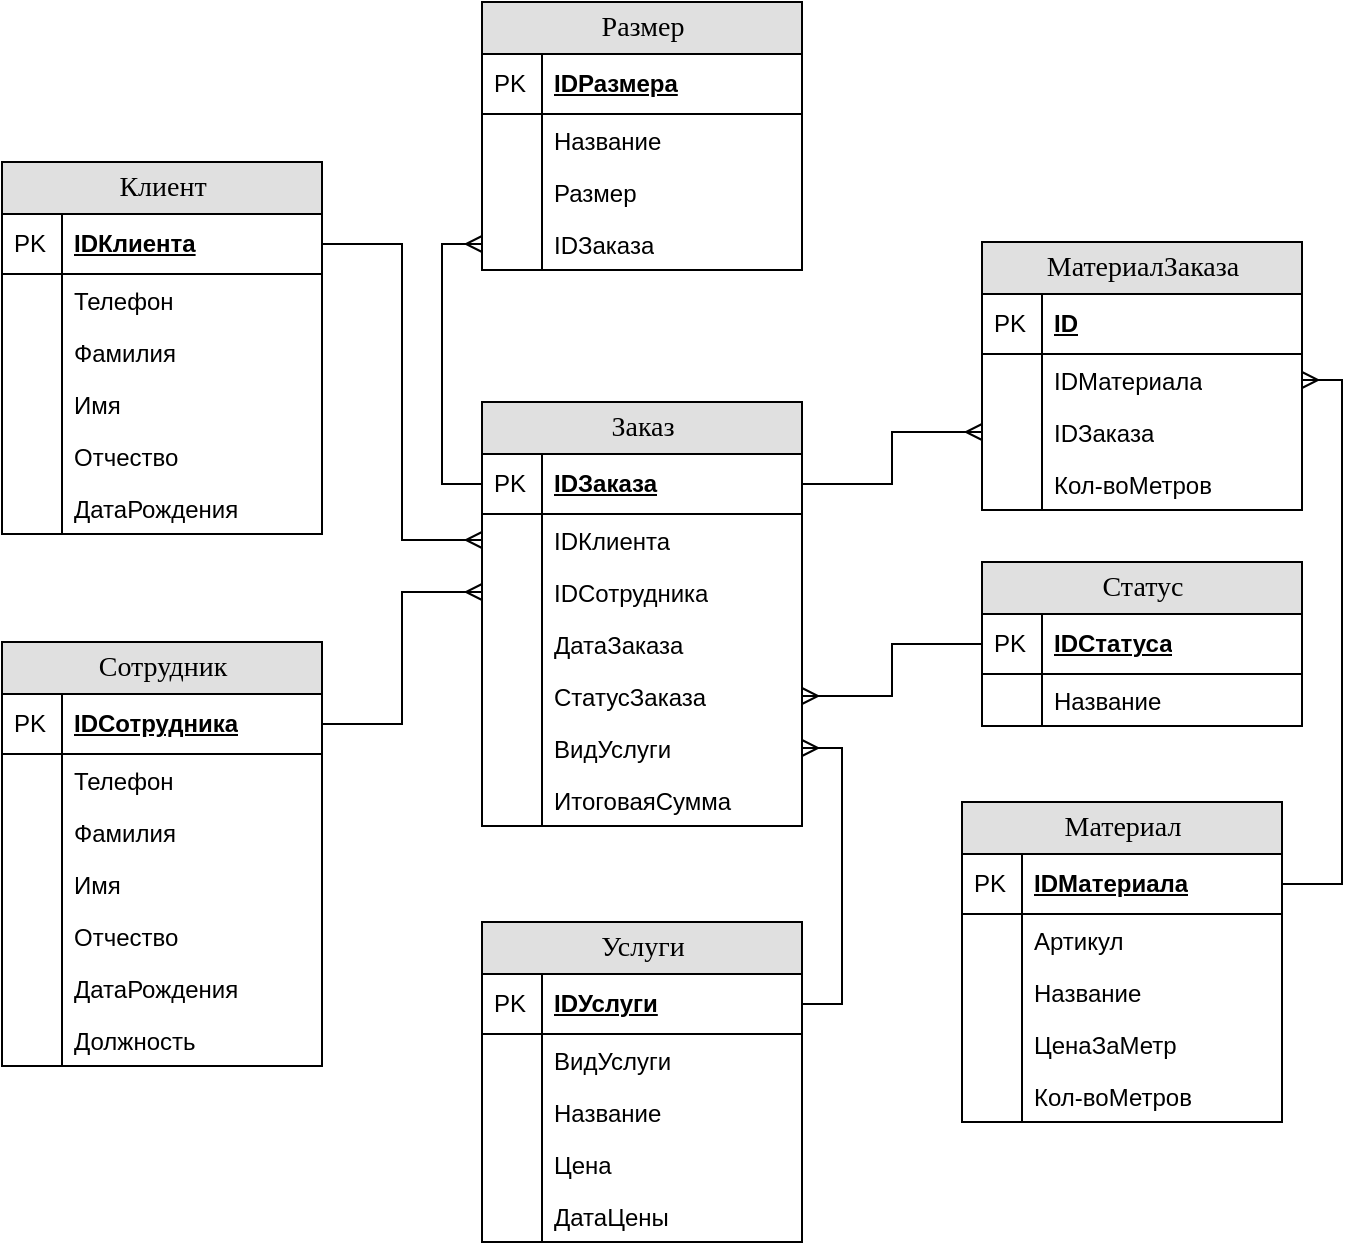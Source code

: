 <mxfile version="21.0.2" type="device"><diagram id="m5zZ38K6MGrYSZX0DE65" name="Страница 1"><mxGraphModel dx="1434" dy="796" grid="1" gridSize="10" guides="1" tooltips="1" connect="1" arrows="1" fold="1" page="1" pageScale="1" pageWidth="827" pageHeight="1169" math="0" shadow="0"><root><mxCell id="0"/><mxCell id="1" parent="0"/><mxCell id="7CFp2OdTpkbT14MJSVc9-14" value="Клиент" style="swimlane;html=1;fontStyle=0;childLayout=stackLayout;horizontal=1;startSize=26;fillColor=#e0e0e0;horizontalStack=0;resizeParent=1;resizeLast=0;collapsible=1;marginBottom=0;swimlaneFillColor=#ffffff;align=center;rounded=0;shadow=0;comic=0;labelBackgroundColor=none;strokeWidth=1;fontFamily=Verdana;fontSize=14;swimlaneLine=1;" parent="1" vertex="1"><mxGeometry x="40" y="120" width="160" height="186" as="geometry"><mxRectangle x="500" y="140" width="90" height="30" as="alternateBounds"/></mxGeometry></mxCell><mxCell id="7CFp2OdTpkbT14MJSVc9-15" value="IDКлиента" style="shape=partialRectangle;top=0;left=0;right=0;bottom=1;html=1;align=left;verticalAlign=middle;fillColor=none;spacingLeft=34;spacingRight=4;whiteSpace=wrap;overflow=hidden;rotatable=0;points=[[0,0.5],[1,0.5]];portConstraint=eastwest;dropTarget=0;fontStyle=5;" parent="7CFp2OdTpkbT14MJSVc9-14" vertex="1"><mxGeometry y="26" width="160" height="30" as="geometry"/></mxCell><mxCell id="7CFp2OdTpkbT14MJSVc9-16" value="PK" style="shape=partialRectangle;top=0;left=0;bottom=0;html=1;fillColor=none;align=left;verticalAlign=middle;spacingLeft=4;spacingRight=4;whiteSpace=wrap;overflow=hidden;rotatable=0;points=[];portConstraint=eastwest;part=1;" parent="7CFp2OdTpkbT14MJSVc9-15" vertex="1" connectable="0"><mxGeometry width="30" height="30" as="geometry"/></mxCell><mxCell id="7CFp2OdTpkbT14MJSVc9-17" value="Телефон" style="shape=partialRectangle;top=0;left=0;right=0;bottom=0;html=1;align=left;verticalAlign=top;fillColor=none;spacingLeft=34;spacingRight=4;whiteSpace=wrap;overflow=hidden;rotatable=0;points=[[0,0.5],[1,0.5]];portConstraint=eastwest;dropTarget=0;" parent="7CFp2OdTpkbT14MJSVc9-14" vertex="1"><mxGeometry y="56" width="160" height="26" as="geometry"/></mxCell><mxCell id="7CFp2OdTpkbT14MJSVc9-18" value="" style="shape=partialRectangle;top=0;left=0;bottom=0;html=1;fillColor=none;align=left;verticalAlign=top;spacingLeft=4;spacingRight=4;whiteSpace=wrap;overflow=hidden;rotatable=0;points=[];portConstraint=eastwest;part=1;" parent="7CFp2OdTpkbT14MJSVc9-17" vertex="1" connectable="0"><mxGeometry width="30" height="26" as="geometry"/></mxCell><mxCell id="7CFp2OdTpkbT14MJSVc9-19" value="Фамилия" style="shape=partialRectangle;top=0;left=0;right=0;bottom=0;html=1;align=left;verticalAlign=top;fillColor=none;spacingLeft=34;spacingRight=4;whiteSpace=wrap;overflow=hidden;rotatable=0;points=[[0,0.5],[1,0.5]];portConstraint=eastwest;dropTarget=0;" parent="7CFp2OdTpkbT14MJSVc9-14" vertex="1"><mxGeometry y="82" width="160" height="26" as="geometry"/></mxCell><mxCell id="7CFp2OdTpkbT14MJSVc9-20" value="" style="shape=partialRectangle;top=0;left=0;bottom=0;html=1;fillColor=none;align=left;verticalAlign=top;spacingLeft=4;spacingRight=4;whiteSpace=wrap;overflow=hidden;rotatable=0;points=[];portConstraint=eastwest;part=1;" parent="7CFp2OdTpkbT14MJSVc9-19" vertex="1" connectable="0"><mxGeometry width="30" height="26" as="geometry"/></mxCell><mxCell id="7CFp2OdTpkbT14MJSVc9-21" value="Имя" style="shape=partialRectangle;top=0;left=0;right=0;bottom=0;html=1;align=left;verticalAlign=top;fillColor=none;spacingLeft=34;spacingRight=4;whiteSpace=wrap;overflow=hidden;rotatable=0;points=[[0,0.5],[1,0.5]];portConstraint=eastwest;dropTarget=0;" parent="7CFp2OdTpkbT14MJSVc9-14" vertex="1"><mxGeometry y="108" width="160" height="26" as="geometry"/></mxCell><mxCell id="7CFp2OdTpkbT14MJSVc9-22" value="" style="shape=partialRectangle;top=0;left=0;bottom=0;html=1;fillColor=none;align=left;verticalAlign=top;spacingLeft=4;spacingRight=4;whiteSpace=wrap;overflow=hidden;rotatable=0;points=[];portConstraint=eastwest;part=1;" parent="7CFp2OdTpkbT14MJSVc9-21" vertex="1" connectable="0"><mxGeometry width="30" height="26" as="geometry"/></mxCell><mxCell id="7CFp2OdTpkbT14MJSVc9-23" value="Отчество" style="shape=partialRectangle;top=0;left=0;right=0;bottom=0;html=1;align=left;verticalAlign=top;fillColor=none;spacingLeft=34;spacingRight=4;whiteSpace=wrap;overflow=hidden;rotatable=0;points=[[0,0.5],[1,0.5]];portConstraint=eastwest;dropTarget=0;" parent="7CFp2OdTpkbT14MJSVc9-14" vertex="1"><mxGeometry y="134" width="160" height="26" as="geometry"/></mxCell><mxCell id="7CFp2OdTpkbT14MJSVc9-24" value="" style="shape=partialRectangle;top=0;left=0;bottom=0;html=1;fillColor=none;align=left;verticalAlign=top;spacingLeft=4;spacingRight=4;whiteSpace=wrap;overflow=hidden;rotatable=0;points=[];portConstraint=eastwest;part=1;" parent="7CFp2OdTpkbT14MJSVc9-23" vertex="1" connectable="0"><mxGeometry width="30" height="26" as="geometry"/></mxCell><mxCell id="7CFp2OdTpkbT14MJSVc9-25" value="ДатаРождения" style="shape=partialRectangle;top=0;left=0;right=0;bottom=0;html=1;align=left;verticalAlign=top;fillColor=none;spacingLeft=34;spacingRight=4;whiteSpace=wrap;overflow=hidden;rotatable=0;points=[[0,0.5],[1,0.5]];portConstraint=eastwest;dropTarget=0;" parent="7CFp2OdTpkbT14MJSVc9-14" vertex="1"><mxGeometry y="160" width="160" height="26" as="geometry"/></mxCell><mxCell id="7CFp2OdTpkbT14MJSVc9-26" value="" style="shape=partialRectangle;top=0;left=0;bottom=0;html=1;fillColor=none;align=left;verticalAlign=top;spacingLeft=4;spacingRight=4;whiteSpace=wrap;overflow=hidden;rotatable=0;points=[];portConstraint=eastwest;part=1;" parent="7CFp2OdTpkbT14MJSVc9-25" vertex="1" connectable="0"><mxGeometry width="30" height="26" as="geometry"/></mxCell><mxCell id="7CFp2OdTpkbT14MJSVc9-33" value="Сотрудник" style="swimlane;html=1;fontStyle=0;childLayout=stackLayout;horizontal=1;startSize=26;fillColor=#e0e0e0;horizontalStack=0;resizeParent=1;resizeLast=0;collapsible=1;marginBottom=0;swimlaneFillColor=#ffffff;align=center;rounded=0;shadow=0;comic=0;labelBackgroundColor=none;strokeWidth=1;fontFamily=Verdana;fontSize=14;swimlaneLine=1;" parent="1" vertex="1"><mxGeometry x="40" y="360" width="160" height="212" as="geometry"><mxRectangle x="500" y="140" width="90" height="30" as="alternateBounds"/></mxGeometry></mxCell><mxCell id="7CFp2OdTpkbT14MJSVc9-34" value="IDСотрудника" style="shape=partialRectangle;top=0;left=0;right=0;bottom=1;html=1;align=left;verticalAlign=middle;fillColor=none;spacingLeft=34;spacingRight=4;whiteSpace=wrap;overflow=hidden;rotatable=0;points=[[0,0.5],[1,0.5]];portConstraint=eastwest;dropTarget=0;fontStyle=5;" parent="7CFp2OdTpkbT14MJSVc9-33" vertex="1"><mxGeometry y="26" width="160" height="30" as="geometry"/></mxCell><mxCell id="7CFp2OdTpkbT14MJSVc9-35" value="PK" style="shape=partialRectangle;top=0;left=0;bottom=0;html=1;fillColor=none;align=left;verticalAlign=middle;spacingLeft=4;spacingRight=4;whiteSpace=wrap;overflow=hidden;rotatable=0;points=[];portConstraint=eastwest;part=1;" parent="7CFp2OdTpkbT14MJSVc9-34" vertex="1" connectable="0"><mxGeometry width="30" height="30" as="geometry"/></mxCell><mxCell id="7CFp2OdTpkbT14MJSVc9-36" value="Телефон" style="shape=partialRectangle;top=0;left=0;right=0;bottom=0;html=1;align=left;verticalAlign=top;fillColor=none;spacingLeft=34;spacingRight=4;whiteSpace=wrap;overflow=hidden;rotatable=0;points=[[0,0.5],[1,0.5]];portConstraint=eastwest;dropTarget=0;" parent="7CFp2OdTpkbT14MJSVc9-33" vertex="1"><mxGeometry y="56" width="160" height="26" as="geometry"/></mxCell><mxCell id="7CFp2OdTpkbT14MJSVc9-37" value="" style="shape=partialRectangle;top=0;left=0;bottom=0;html=1;fillColor=none;align=left;verticalAlign=top;spacingLeft=4;spacingRight=4;whiteSpace=wrap;overflow=hidden;rotatable=0;points=[];portConstraint=eastwest;part=1;" parent="7CFp2OdTpkbT14MJSVc9-36" vertex="1" connectable="0"><mxGeometry width="30" height="26" as="geometry"/></mxCell><mxCell id="7CFp2OdTpkbT14MJSVc9-38" value="Фамилия" style="shape=partialRectangle;top=0;left=0;right=0;bottom=0;html=1;align=left;verticalAlign=top;fillColor=none;spacingLeft=34;spacingRight=4;whiteSpace=wrap;overflow=hidden;rotatable=0;points=[[0,0.5],[1,0.5]];portConstraint=eastwest;dropTarget=0;" parent="7CFp2OdTpkbT14MJSVc9-33" vertex="1"><mxGeometry y="82" width="160" height="26" as="geometry"/></mxCell><mxCell id="7CFp2OdTpkbT14MJSVc9-39" value="" style="shape=partialRectangle;top=0;left=0;bottom=0;html=1;fillColor=none;align=left;verticalAlign=top;spacingLeft=4;spacingRight=4;whiteSpace=wrap;overflow=hidden;rotatable=0;points=[];portConstraint=eastwest;part=1;" parent="7CFp2OdTpkbT14MJSVc9-38" vertex="1" connectable="0"><mxGeometry width="30" height="26" as="geometry"/></mxCell><mxCell id="7CFp2OdTpkbT14MJSVc9-40" value="Имя" style="shape=partialRectangle;top=0;left=0;right=0;bottom=0;html=1;align=left;verticalAlign=top;fillColor=none;spacingLeft=34;spacingRight=4;whiteSpace=wrap;overflow=hidden;rotatable=0;points=[[0,0.5],[1,0.5]];portConstraint=eastwest;dropTarget=0;" parent="7CFp2OdTpkbT14MJSVc9-33" vertex="1"><mxGeometry y="108" width="160" height="26" as="geometry"/></mxCell><mxCell id="7CFp2OdTpkbT14MJSVc9-41" value="" style="shape=partialRectangle;top=0;left=0;bottom=0;html=1;fillColor=none;align=left;verticalAlign=top;spacingLeft=4;spacingRight=4;whiteSpace=wrap;overflow=hidden;rotatable=0;points=[];portConstraint=eastwest;part=1;" parent="7CFp2OdTpkbT14MJSVc9-40" vertex="1" connectable="0"><mxGeometry width="30" height="26" as="geometry"/></mxCell><mxCell id="7CFp2OdTpkbT14MJSVc9-42" value="Отчество" style="shape=partialRectangle;top=0;left=0;right=0;bottom=0;html=1;align=left;verticalAlign=top;fillColor=none;spacingLeft=34;spacingRight=4;whiteSpace=wrap;overflow=hidden;rotatable=0;points=[[0,0.5],[1,0.5]];portConstraint=eastwest;dropTarget=0;" parent="7CFp2OdTpkbT14MJSVc9-33" vertex="1"><mxGeometry y="134" width="160" height="26" as="geometry"/></mxCell><mxCell id="7CFp2OdTpkbT14MJSVc9-43" value="" style="shape=partialRectangle;top=0;left=0;bottom=0;html=1;fillColor=none;align=left;verticalAlign=top;spacingLeft=4;spacingRight=4;whiteSpace=wrap;overflow=hidden;rotatable=0;points=[];portConstraint=eastwest;part=1;" parent="7CFp2OdTpkbT14MJSVc9-42" vertex="1" connectable="0"><mxGeometry width="30" height="26" as="geometry"/></mxCell><mxCell id="7CFp2OdTpkbT14MJSVc9-44" value="ДатаРождения" style="shape=partialRectangle;top=0;left=0;right=0;bottom=0;html=1;align=left;verticalAlign=top;fillColor=none;spacingLeft=34;spacingRight=4;whiteSpace=wrap;overflow=hidden;rotatable=0;points=[[0,0.5],[1,0.5]];portConstraint=eastwest;dropTarget=0;" parent="7CFp2OdTpkbT14MJSVc9-33" vertex="1"><mxGeometry y="160" width="160" height="26" as="geometry"/></mxCell><mxCell id="7CFp2OdTpkbT14MJSVc9-45" value="" style="shape=partialRectangle;top=0;left=0;bottom=0;html=1;fillColor=none;align=left;verticalAlign=top;spacingLeft=4;spacingRight=4;whiteSpace=wrap;overflow=hidden;rotatable=0;points=[];portConstraint=eastwest;part=1;" parent="7CFp2OdTpkbT14MJSVc9-44" vertex="1" connectable="0"><mxGeometry width="30" height="26" as="geometry"/></mxCell><mxCell id="7CFp2OdTpkbT14MJSVc9-46" value="Должность" style="shape=partialRectangle;top=0;left=0;right=0;bottom=0;html=1;align=left;verticalAlign=top;fillColor=none;spacingLeft=34;spacingRight=4;whiteSpace=wrap;overflow=hidden;rotatable=0;points=[[0,0.5],[1,0.5]];portConstraint=eastwest;dropTarget=0;" parent="7CFp2OdTpkbT14MJSVc9-33" vertex="1"><mxGeometry y="186" width="160" height="26" as="geometry"/></mxCell><mxCell id="7CFp2OdTpkbT14MJSVc9-47" value="" style="shape=partialRectangle;top=0;left=0;bottom=0;html=1;fillColor=none;align=left;verticalAlign=top;spacingLeft=4;spacingRight=4;whiteSpace=wrap;overflow=hidden;rotatable=0;points=[];portConstraint=eastwest;part=1;" parent="7CFp2OdTpkbT14MJSVc9-46" vertex="1" connectable="0"><mxGeometry width="30" height="26" as="geometry"/></mxCell><mxCell id="7CFp2OdTpkbT14MJSVc9-48" value="Заказ" style="swimlane;html=1;fontStyle=0;childLayout=stackLayout;horizontal=1;startSize=26;fillColor=#e0e0e0;horizontalStack=0;resizeParent=1;resizeLast=0;collapsible=1;marginBottom=0;swimlaneFillColor=#ffffff;align=center;rounded=0;shadow=0;comic=0;labelBackgroundColor=none;strokeWidth=1;fontFamily=Verdana;fontSize=14;swimlaneLine=1;" parent="1" vertex="1"><mxGeometry x="280" y="240" width="160" height="212" as="geometry"><mxRectangle x="500" y="140" width="90" height="30" as="alternateBounds"/></mxGeometry></mxCell><mxCell id="7CFp2OdTpkbT14MJSVc9-49" value="IDЗаказа" style="shape=partialRectangle;top=0;left=0;right=0;bottom=1;html=1;align=left;verticalAlign=middle;fillColor=none;spacingLeft=34;spacingRight=4;whiteSpace=wrap;overflow=hidden;rotatable=0;points=[[0,0.5],[1,0.5]];portConstraint=eastwest;dropTarget=0;fontStyle=5;" parent="7CFp2OdTpkbT14MJSVc9-48" vertex="1"><mxGeometry y="26" width="160" height="30" as="geometry"/></mxCell><mxCell id="7CFp2OdTpkbT14MJSVc9-50" value="PK" style="shape=partialRectangle;top=0;left=0;bottom=0;html=1;fillColor=none;align=left;verticalAlign=middle;spacingLeft=4;spacingRight=4;whiteSpace=wrap;overflow=hidden;rotatable=0;points=[];portConstraint=eastwest;part=1;" parent="7CFp2OdTpkbT14MJSVc9-49" vertex="1" connectable="0"><mxGeometry width="30" height="30" as="geometry"/></mxCell><mxCell id="7CFp2OdTpkbT14MJSVc9-51" value="IDКлиента" style="shape=partialRectangle;top=0;left=0;right=0;bottom=0;html=1;align=left;verticalAlign=top;fillColor=none;spacingLeft=34;spacingRight=4;whiteSpace=wrap;overflow=hidden;rotatable=0;points=[[0,0.5],[1,0.5]];portConstraint=eastwest;dropTarget=0;" parent="7CFp2OdTpkbT14MJSVc9-48" vertex="1"><mxGeometry y="56" width="160" height="26" as="geometry"/></mxCell><mxCell id="7CFp2OdTpkbT14MJSVc9-52" value="" style="shape=partialRectangle;top=0;left=0;bottom=0;html=1;fillColor=none;align=left;verticalAlign=top;spacingLeft=4;spacingRight=4;whiteSpace=wrap;overflow=hidden;rotatable=0;points=[];portConstraint=eastwest;part=1;" parent="7CFp2OdTpkbT14MJSVc9-51" vertex="1" connectable="0"><mxGeometry width="30" height="26" as="geometry"/></mxCell><mxCell id="7CFp2OdTpkbT14MJSVc9-53" value="IDСотрудника" style="shape=partialRectangle;top=0;left=0;right=0;bottom=0;html=1;align=left;verticalAlign=top;fillColor=none;spacingLeft=34;spacingRight=4;whiteSpace=wrap;overflow=hidden;rotatable=0;points=[[0,0.5],[1,0.5]];portConstraint=eastwest;dropTarget=0;" parent="7CFp2OdTpkbT14MJSVc9-48" vertex="1"><mxGeometry y="82" width="160" height="26" as="geometry"/></mxCell><mxCell id="7CFp2OdTpkbT14MJSVc9-54" value="" style="shape=partialRectangle;top=0;left=0;bottom=0;html=1;fillColor=none;align=left;verticalAlign=top;spacingLeft=4;spacingRight=4;whiteSpace=wrap;overflow=hidden;rotatable=0;points=[];portConstraint=eastwest;part=1;" parent="7CFp2OdTpkbT14MJSVc9-53" vertex="1" connectable="0"><mxGeometry width="30" height="26" as="geometry"/></mxCell><mxCell id="7CFp2OdTpkbT14MJSVc9-55" value="ДатаЗаказа" style="shape=partialRectangle;top=0;left=0;right=0;bottom=0;html=1;align=left;verticalAlign=top;fillColor=none;spacingLeft=34;spacingRight=4;whiteSpace=wrap;overflow=hidden;rotatable=0;points=[[0,0.5],[1,0.5]];portConstraint=eastwest;dropTarget=0;" parent="7CFp2OdTpkbT14MJSVc9-48" vertex="1"><mxGeometry y="108" width="160" height="26" as="geometry"/></mxCell><mxCell id="7CFp2OdTpkbT14MJSVc9-56" value="" style="shape=partialRectangle;top=0;left=0;bottom=0;html=1;fillColor=none;align=left;verticalAlign=top;spacingLeft=4;spacingRight=4;whiteSpace=wrap;overflow=hidden;rotatable=0;points=[];portConstraint=eastwest;part=1;" parent="7CFp2OdTpkbT14MJSVc9-55" vertex="1" connectable="0"><mxGeometry width="30" height="26" as="geometry"/></mxCell><mxCell id="05GhG2GpWTnorj16D2dv-14" value="СтатусЗаказа" style="shape=partialRectangle;top=0;left=0;right=0;bottom=0;html=1;align=left;verticalAlign=top;fillColor=none;spacingLeft=34;spacingRight=4;whiteSpace=wrap;overflow=hidden;rotatable=0;points=[[0,0.5],[1,0.5]];portConstraint=eastwest;dropTarget=0;" vertex="1" parent="7CFp2OdTpkbT14MJSVc9-48"><mxGeometry y="134" width="160" height="26" as="geometry"/></mxCell><mxCell id="05GhG2GpWTnorj16D2dv-15" value="" style="shape=partialRectangle;top=0;left=0;bottom=0;html=1;fillColor=none;align=left;verticalAlign=top;spacingLeft=4;spacingRight=4;whiteSpace=wrap;overflow=hidden;rotatable=0;points=[];portConstraint=eastwest;part=1;" vertex="1" connectable="0" parent="05GhG2GpWTnorj16D2dv-14"><mxGeometry width="30" height="26" as="geometry"/></mxCell><mxCell id="7CFp2OdTpkbT14MJSVc9-57" value="ВидУслуги" style="shape=partialRectangle;top=0;left=0;right=0;bottom=0;html=1;align=left;verticalAlign=top;fillColor=none;spacingLeft=34;spacingRight=4;whiteSpace=wrap;overflow=hidden;rotatable=0;points=[[0,0.5],[1,0.5]];portConstraint=eastwest;dropTarget=0;" parent="7CFp2OdTpkbT14MJSVc9-48" vertex="1"><mxGeometry y="160" width="160" height="26" as="geometry"/></mxCell><mxCell id="7CFp2OdTpkbT14MJSVc9-58" value="" style="shape=partialRectangle;top=0;left=0;bottom=0;html=1;fillColor=none;align=left;verticalAlign=top;spacingLeft=4;spacingRight=4;whiteSpace=wrap;overflow=hidden;rotatable=0;points=[];portConstraint=eastwest;part=1;" parent="7CFp2OdTpkbT14MJSVc9-57" vertex="1" connectable="0"><mxGeometry width="30" height="26" as="geometry"/></mxCell><mxCell id="7CFp2OdTpkbT14MJSVc9-61" value="ИтоговаяСумма" style="shape=partialRectangle;top=0;left=0;right=0;bottom=0;html=1;align=left;verticalAlign=top;fillColor=none;spacingLeft=34;spacingRight=4;whiteSpace=wrap;overflow=hidden;rotatable=0;points=[[0,0.5],[1,0.5]];portConstraint=eastwest;dropTarget=0;" parent="7CFp2OdTpkbT14MJSVc9-48" vertex="1"><mxGeometry y="186" width="160" height="26" as="geometry"/></mxCell><mxCell id="7CFp2OdTpkbT14MJSVc9-62" value="" style="shape=partialRectangle;top=0;left=0;bottom=0;html=1;fillColor=none;align=left;verticalAlign=top;spacingLeft=4;spacingRight=4;whiteSpace=wrap;overflow=hidden;rotatable=0;points=[];portConstraint=eastwest;part=1;" parent="7CFp2OdTpkbT14MJSVc9-61" vertex="1" connectable="0"><mxGeometry width="30" height="26" as="geometry"/></mxCell><mxCell id="7CFp2OdTpkbT14MJSVc9-63" value="Услуги" style="swimlane;html=1;fontStyle=0;childLayout=stackLayout;horizontal=1;startSize=26;fillColor=#e0e0e0;horizontalStack=0;resizeParent=1;resizeLast=0;collapsible=1;marginBottom=0;swimlaneFillColor=#ffffff;align=center;rounded=0;shadow=0;comic=0;labelBackgroundColor=none;strokeWidth=1;fontFamily=Verdana;fontSize=14;swimlaneLine=1;" parent="1" vertex="1"><mxGeometry x="280" y="500" width="160" height="160" as="geometry"><mxRectangle x="500" y="140" width="90" height="30" as="alternateBounds"/></mxGeometry></mxCell><mxCell id="7CFp2OdTpkbT14MJSVc9-64" value="IDУслуги" style="shape=partialRectangle;top=0;left=0;right=0;bottom=1;html=1;align=left;verticalAlign=middle;fillColor=none;spacingLeft=34;spacingRight=4;whiteSpace=wrap;overflow=hidden;rotatable=0;points=[[0,0.5],[1,0.5]];portConstraint=eastwest;dropTarget=0;fontStyle=5;" parent="7CFp2OdTpkbT14MJSVc9-63" vertex="1"><mxGeometry y="26" width="160" height="30" as="geometry"/></mxCell><mxCell id="7CFp2OdTpkbT14MJSVc9-65" value="PK" style="shape=partialRectangle;top=0;left=0;bottom=0;html=1;fillColor=none;align=left;verticalAlign=middle;spacingLeft=4;spacingRight=4;whiteSpace=wrap;overflow=hidden;rotatable=0;points=[];portConstraint=eastwest;part=1;" parent="7CFp2OdTpkbT14MJSVc9-64" vertex="1" connectable="0"><mxGeometry width="30" height="30" as="geometry"/></mxCell><mxCell id="7CFp2OdTpkbT14MJSVc9-66" value="ВидУслуги" style="shape=partialRectangle;top=0;left=0;right=0;bottom=0;html=1;align=left;verticalAlign=top;fillColor=none;spacingLeft=34;spacingRight=4;whiteSpace=wrap;overflow=hidden;rotatable=0;points=[[0,0.5],[1,0.5]];portConstraint=eastwest;dropTarget=0;" parent="7CFp2OdTpkbT14MJSVc9-63" vertex="1"><mxGeometry y="56" width="160" height="26" as="geometry"/></mxCell><mxCell id="7CFp2OdTpkbT14MJSVc9-67" value="" style="shape=partialRectangle;top=0;left=0;bottom=0;html=1;fillColor=none;align=left;verticalAlign=top;spacingLeft=4;spacingRight=4;whiteSpace=wrap;overflow=hidden;rotatable=0;points=[];portConstraint=eastwest;part=1;" parent="7CFp2OdTpkbT14MJSVc9-66" vertex="1" connectable="0"><mxGeometry width="30" height="26" as="geometry"/></mxCell><mxCell id="7CFp2OdTpkbT14MJSVc9-68" value="Название" style="shape=partialRectangle;top=0;left=0;right=0;bottom=0;html=1;align=left;verticalAlign=top;fillColor=none;spacingLeft=34;spacingRight=4;whiteSpace=wrap;overflow=hidden;rotatable=0;points=[[0,0.5],[1,0.5]];portConstraint=eastwest;dropTarget=0;" parent="7CFp2OdTpkbT14MJSVc9-63" vertex="1"><mxGeometry y="82" width="160" height="26" as="geometry"/></mxCell><mxCell id="7CFp2OdTpkbT14MJSVc9-69" value="" style="shape=partialRectangle;top=0;left=0;bottom=0;html=1;fillColor=none;align=left;verticalAlign=top;spacingLeft=4;spacingRight=4;whiteSpace=wrap;overflow=hidden;rotatable=0;points=[];portConstraint=eastwest;part=1;" parent="7CFp2OdTpkbT14MJSVc9-68" vertex="1" connectable="0"><mxGeometry width="30" height="26" as="geometry"/></mxCell><mxCell id="7CFp2OdTpkbT14MJSVc9-70" value="Цена" style="shape=partialRectangle;top=0;left=0;right=0;bottom=0;html=1;align=left;verticalAlign=top;fillColor=none;spacingLeft=34;spacingRight=4;whiteSpace=wrap;overflow=hidden;rotatable=0;points=[[0,0.5],[1,0.5]];portConstraint=eastwest;dropTarget=0;" parent="7CFp2OdTpkbT14MJSVc9-63" vertex="1"><mxGeometry y="108" width="160" height="26" as="geometry"/></mxCell><mxCell id="7CFp2OdTpkbT14MJSVc9-71" value="" style="shape=partialRectangle;top=0;left=0;bottom=0;html=1;fillColor=none;align=left;verticalAlign=top;spacingLeft=4;spacingRight=4;whiteSpace=wrap;overflow=hidden;rotatable=0;points=[];portConstraint=eastwest;part=1;" parent="7CFp2OdTpkbT14MJSVc9-70" vertex="1" connectable="0"><mxGeometry width="30" height="26" as="geometry"/></mxCell><mxCell id="7CFp2OdTpkbT14MJSVc9-72" value="ДатаЦены" style="shape=partialRectangle;top=0;left=0;right=0;bottom=0;html=1;align=left;verticalAlign=top;fillColor=none;spacingLeft=34;spacingRight=4;whiteSpace=wrap;overflow=hidden;rotatable=0;points=[[0,0.5],[1,0.5]];portConstraint=eastwest;dropTarget=0;" parent="7CFp2OdTpkbT14MJSVc9-63" vertex="1"><mxGeometry y="134" width="160" height="26" as="geometry"/></mxCell><mxCell id="7CFp2OdTpkbT14MJSVc9-73" value="" style="shape=partialRectangle;top=0;left=0;bottom=0;html=1;fillColor=none;align=left;verticalAlign=top;spacingLeft=4;spacingRight=4;whiteSpace=wrap;overflow=hidden;rotatable=0;points=[];portConstraint=eastwest;part=1;" parent="7CFp2OdTpkbT14MJSVc9-72" vertex="1" connectable="0"><mxGeometry width="30" height="26" as="geometry"/></mxCell><mxCell id="7CFp2OdTpkbT14MJSVc9-78" value="Материал" style="swimlane;html=1;fontStyle=0;childLayout=stackLayout;horizontal=1;startSize=26;fillColor=#e0e0e0;horizontalStack=0;resizeParent=1;resizeLast=0;collapsible=1;marginBottom=0;swimlaneFillColor=#ffffff;align=center;rounded=0;shadow=0;comic=0;labelBackgroundColor=none;strokeWidth=1;fontFamily=Verdana;fontSize=14;swimlaneLine=1;" parent="1" vertex="1"><mxGeometry x="520" y="440" width="160" height="160" as="geometry"><mxRectangle x="500" y="140" width="90" height="30" as="alternateBounds"/></mxGeometry></mxCell><mxCell id="7CFp2OdTpkbT14MJSVc9-79" value="IDМатериала" style="shape=partialRectangle;top=0;left=0;right=0;bottom=1;html=1;align=left;verticalAlign=middle;fillColor=none;spacingLeft=34;spacingRight=4;whiteSpace=wrap;overflow=hidden;rotatable=0;points=[[0,0.5],[1,0.5]];portConstraint=eastwest;dropTarget=0;fontStyle=5;" parent="7CFp2OdTpkbT14MJSVc9-78" vertex="1"><mxGeometry y="26" width="160" height="30" as="geometry"/></mxCell><mxCell id="7CFp2OdTpkbT14MJSVc9-80" value="PK" style="shape=partialRectangle;top=0;left=0;bottom=0;html=1;fillColor=none;align=left;verticalAlign=middle;spacingLeft=4;spacingRight=4;whiteSpace=wrap;overflow=hidden;rotatable=0;points=[];portConstraint=eastwest;part=1;" parent="7CFp2OdTpkbT14MJSVc9-79" vertex="1" connectable="0"><mxGeometry width="30" height="30" as="geometry"/></mxCell><mxCell id="7CFp2OdTpkbT14MJSVc9-81" value="Артикул" style="shape=partialRectangle;top=0;left=0;right=0;bottom=0;html=1;align=left;verticalAlign=top;fillColor=none;spacingLeft=34;spacingRight=4;whiteSpace=wrap;overflow=hidden;rotatable=0;points=[[0,0.5],[1,0.5]];portConstraint=eastwest;dropTarget=0;" parent="7CFp2OdTpkbT14MJSVc9-78" vertex="1"><mxGeometry y="56" width="160" height="26" as="geometry"/></mxCell><mxCell id="7CFp2OdTpkbT14MJSVc9-82" value="" style="shape=partialRectangle;top=0;left=0;bottom=0;html=1;fillColor=none;align=left;verticalAlign=top;spacingLeft=4;spacingRight=4;whiteSpace=wrap;overflow=hidden;rotatable=0;points=[];portConstraint=eastwest;part=1;" parent="7CFp2OdTpkbT14MJSVc9-81" vertex="1" connectable="0"><mxGeometry width="30" height="26" as="geometry"/></mxCell><mxCell id="7CFp2OdTpkbT14MJSVc9-83" value="Название" style="shape=partialRectangle;top=0;left=0;right=0;bottom=0;html=1;align=left;verticalAlign=top;fillColor=none;spacingLeft=34;spacingRight=4;whiteSpace=wrap;overflow=hidden;rotatable=0;points=[[0,0.5],[1,0.5]];portConstraint=eastwest;dropTarget=0;" parent="7CFp2OdTpkbT14MJSVc9-78" vertex="1"><mxGeometry y="82" width="160" height="26" as="geometry"/></mxCell><mxCell id="7CFp2OdTpkbT14MJSVc9-84" value="" style="shape=partialRectangle;top=0;left=0;bottom=0;html=1;fillColor=none;align=left;verticalAlign=top;spacingLeft=4;spacingRight=4;whiteSpace=wrap;overflow=hidden;rotatable=0;points=[];portConstraint=eastwest;part=1;" parent="7CFp2OdTpkbT14MJSVc9-83" vertex="1" connectable="0"><mxGeometry width="30" height="26" as="geometry"/></mxCell><mxCell id="7CFp2OdTpkbT14MJSVc9-85" value="ЦенаЗаМетр" style="shape=partialRectangle;top=0;left=0;right=0;bottom=0;html=1;align=left;verticalAlign=top;fillColor=none;spacingLeft=34;spacingRight=4;whiteSpace=wrap;overflow=hidden;rotatable=0;points=[[0,0.5],[1,0.5]];portConstraint=eastwest;dropTarget=0;" parent="7CFp2OdTpkbT14MJSVc9-78" vertex="1"><mxGeometry y="108" width="160" height="26" as="geometry"/></mxCell><mxCell id="7CFp2OdTpkbT14MJSVc9-86" value="" style="shape=partialRectangle;top=0;left=0;bottom=0;html=1;fillColor=none;align=left;verticalAlign=top;spacingLeft=4;spacingRight=4;whiteSpace=wrap;overflow=hidden;rotatable=0;points=[];portConstraint=eastwest;part=1;" parent="7CFp2OdTpkbT14MJSVc9-85" vertex="1" connectable="0"><mxGeometry width="30" height="26" as="geometry"/></mxCell><mxCell id="7CFp2OdTpkbT14MJSVc9-87" value="Кол-воМетров" style="shape=partialRectangle;top=0;left=0;right=0;bottom=0;html=1;align=left;verticalAlign=top;fillColor=none;spacingLeft=34;spacingRight=4;whiteSpace=wrap;overflow=hidden;rotatable=0;points=[[0,0.5],[1,0.5]];portConstraint=eastwest;dropTarget=0;" parent="7CFp2OdTpkbT14MJSVc9-78" vertex="1"><mxGeometry y="134" width="160" height="26" as="geometry"/></mxCell><mxCell id="7CFp2OdTpkbT14MJSVc9-88" value="" style="shape=partialRectangle;top=0;left=0;bottom=0;html=1;fillColor=none;align=left;verticalAlign=top;spacingLeft=4;spacingRight=4;whiteSpace=wrap;overflow=hidden;rotatable=0;points=[];portConstraint=eastwest;part=1;" parent="7CFp2OdTpkbT14MJSVc9-87" vertex="1" connectable="0"><mxGeometry width="30" height="26" as="geometry"/></mxCell><mxCell id="7CFp2OdTpkbT14MJSVc9-89" value="МатериалЗаказа" style="swimlane;html=1;fontStyle=0;childLayout=stackLayout;horizontal=1;startSize=26;fillColor=#e0e0e0;horizontalStack=0;resizeParent=1;resizeLast=0;collapsible=1;marginBottom=0;swimlaneFillColor=#ffffff;align=center;rounded=0;shadow=0;comic=0;labelBackgroundColor=none;strokeWidth=1;fontFamily=Verdana;fontSize=14;swimlaneLine=1;" parent="1" vertex="1"><mxGeometry x="530" y="160" width="160" height="134" as="geometry"><mxRectangle x="500" y="140" width="90" height="30" as="alternateBounds"/></mxGeometry></mxCell><mxCell id="7CFp2OdTpkbT14MJSVc9-90" value="ID" style="shape=partialRectangle;top=0;left=0;right=0;bottom=1;html=1;align=left;verticalAlign=middle;fillColor=none;spacingLeft=34;spacingRight=4;whiteSpace=wrap;overflow=hidden;rotatable=0;points=[[0,0.5],[1,0.5]];portConstraint=eastwest;dropTarget=0;fontStyle=5;" parent="7CFp2OdTpkbT14MJSVc9-89" vertex="1"><mxGeometry y="26" width="160" height="30" as="geometry"/></mxCell><mxCell id="7CFp2OdTpkbT14MJSVc9-91" value="PK" style="shape=partialRectangle;top=0;left=0;bottom=0;html=1;fillColor=none;align=left;verticalAlign=middle;spacingLeft=4;spacingRight=4;whiteSpace=wrap;overflow=hidden;rotatable=0;points=[];portConstraint=eastwest;part=1;" parent="7CFp2OdTpkbT14MJSVc9-90" vertex="1" connectable="0"><mxGeometry width="30" height="30" as="geometry"/></mxCell><mxCell id="7CFp2OdTpkbT14MJSVc9-92" value="IDМатериала" style="shape=partialRectangle;top=0;left=0;right=0;bottom=0;html=1;align=left;verticalAlign=top;fillColor=none;spacingLeft=34;spacingRight=4;whiteSpace=wrap;overflow=hidden;rotatable=0;points=[[0,0.5],[1,0.5]];portConstraint=eastwest;dropTarget=0;" parent="7CFp2OdTpkbT14MJSVc9-89" vertex="1"><mxGeometry y="56" width="160" height="26" as="geometry"/></mxCell><mxCell id="7CFp2OdTpkbT14MJSVc9-93" value="" style="shape=partialRectangle;top=0;left=0;bottom=0;html=1;fillColor=none;align=left;verticalAlign=top;spacingLeft=4;spacingRight=4;whiteSpace=wrap;overflow=hidden;rotatable=0;points=[];portConstraint=eastwest;part=1;" parent="7CFp2OdTpkbT14MJSVc9-92" vertex="1" connectable="0"><mxGeometry width="30" height="26" as="geometry"/></mxCell><mxCell id="7CFp2OdTpkbT14MJSVc9-94" value="IDЗаказа" style="shape=partialRectangle;top=0;left=0;right=0;bottom=0;html=1;align=left;verticalAlign=top;fillColor=none;spacingLeft=34;spacingRight=4;whiteSpace=wrap;overflow=hidden;rotatable=0;points=[[0,0.5],[1,0.5]];portConstraint=eastwest;dropTarget=0;" parent="7CFp2OdTpkbT14MJSVc9-89" vertex="1"><mxGeometry y="82" width="160" height="26" as="geometry"/></mxCell><mxCell id="7CFp2OdTpkbT14MJSVc9-95" value="" style="shape=partialRectangle;top=0;left=0;bottom=0;html=1;fillColor=none;align=left;verticalAlign=top;spacingLeft=4;spacingRight=4;whiteSpace=wrap;overflow=hidden;rotatable=0;points=[];portConstraint=eastwest;part=1;" parent="7CFp2OdTpkbT14MJSVc9-94" vertex="1" connectable="0"><mxGeometry width="30" height="26" as="geometry"/></mxCell><mxCell id="7CFp2OdTpkbT14MJSVc9-100" value="Кол-воМетров" style="shape=partialRectangle;top=0;left=0;right=0;bottom=0;html=1;align=left;verticalAlign=top;fillColor=none;spacingLeft=34;spacingRight=4;whiteSpace=wrap;overflow=hidden;rotatable=0;points=[[0,0.5],[1,0.5]];portConstraint=eastwest;dropTarget=0;" parent="7CFp2OdTpkbT14MJSVc9-89" vertex="1"><mxGeometry y="108" width="160" height="26" as="geometry"/></mxCell><mxCell id="7CFp2OdTpkbT14MJSVc9-101" value="" style="shape=partialRectangle;top=0;left=0;bottom=0;html=1;fillColor=none;align=left;verticalAlign=top;spacingLeft=4;spacingRight=4;whiteSpace=wrap;overflow=hidden;rotatable=0;points=[];portConstraint=eastwest;part=1;" parent="7CFp2OdTpkbT14MJSVc9-100" vertex="1" connectable="0"><mxGeometry width="30" height="26" as="geometry"/></mxCell><mxCell id="7CFp2OdTpkbT14MJSVc9-129" style="edgeStyle=orthogonalEdgeStyle;rounded=0;orthogonalLoop=1;jettySize=auto;html=1;exitX=1;exitY=0.5;exitDx=0;exitDy=0;entryX=0;entryY=0.5;entryDx=0;entryDy=0;endArrow=ERmany;endFill=0;" parent="1" source="7CFp2OdTpkbT14MJSVc9-15" target="7CFp2OdTpkbT14MJSVc9-51" edge="1"><mxGeometry relative="1" as="geometry"/></mxCell><mxCell id="7CFp2OdTpkbT14MJSVc9-130" style="edgeStyle=orthogonalEdgeStyle;rounded=0;orthogonalLoop=1;jettySize=auto;html=1;exitX=1;exitY=0.5;exitDx=0;exitDy=0;entryX=0;entryY=0.5;entryDx=0;entryDy=0;endArrow=ERmany;endFill=0;" parent="1" source="7CFp2OdTpkbT14MJSVc9-34" target="7CFp2OdTpkbT14MJSVc9-53" edge="1"><mxGeometry relative="1" as="geometry"/></mxCell><mxCell id="7CFp2OdTpkbT14MJSVc9-131" style="edgeStyle=orthogonalEdgeStyle;rounded=0;orthogonalLoop=1;jettySize=auto;html=1;exitX=1;exitY=0.5;exitDx=0;exitDy=0;entryX=1;entryY=0.5;entryDx=0;entryDy=0;endArrow=ERmany;endFill=0;" parent="1" source="7CFp2OdTpkbT14MJSVc9-64" target="7CFp2OdTpkbT14MJSVc9-57" edge="1"><mxGeometry relative="1" as="geometry"/></mxCell><mxCell id="7CFp2OdTpkbT14MJSVc9-132" style="edgeStyle=orthogonalEdgeStyle;rounded=0;orthogonalLoop=1;jettySize=auto;html=1;exitX=1;exitY=0.5;exitDx=0;exitDy=0;entryX=1;entryY=0.5;entryDx=0;entryDy=0;endArrow=ERmany;endFill=0;" parent="1" source="7CFp2OdTpkbT14MJSVc9-79" target="7CFp2OdTpkbT14MJSVc9-92" edge="1"><mxGeometry relative="1" as="geometry"/></mxCell><mxCell id="7CFp2OdTpkbT14MJSVc9-133" style="edgeStyle=orthogonalEdgeStyle;rounded=0;orthogonalLoop=1;jettySize=auto;html=1;exitX=1;exitY=0.5;exitDx=0;exitDy=0;entryX=0;entryY=0.5;entryDx=0;entryDy=0;endArrow=ERmany;endFill=0;" parent="1" source="7CFp2OdTpkbT14MJSVc9-49" target="7CFp2OdTpkbT14MJSVc9-94" edge="1"><mxGeometry relative="1" as="geometry"/></mxCell><mxCell id="05GhG2GpWTnorj16D2dv-1" value="Размер" style="swimlane;html=1;fontStyle=0;childLayout=stackLayout;horizontal=1;startSize=26;fillColor=#e0e0e0;horizontalStack=0;resizeParent=1;resizeLast=0;collapsible=1;marginBottom=0;swimlaneFillColor=#ffffff;align=center;rounded=0;shadow=0;comic=0;labelBackgroundColor=none;strokeWidth=1;fontFamily=Verdana;fontSize=14;swimlaneLine=1;" vertex="1" parent="1"><mxGeometry x="280" y="40" width="160" height="134" as="geometry"><mxRectangle x="500" y="140" width="90" height="30" as="alternateBounds"/></mxGeometry></mxCell><mxCell id="05GhG2GpWTnorj16D2dv-2" value="IDРазмера" style="shape=partialRectangle;top=0;left=0;right=0;bottom=1;html=1;align=left;verticalAlign=middle;fillColor=none;spacingLeft=34;spacingRight=4;whiteSpace=wrap;overflow=hidden;rotatable=0;points=[[0,0.5],[1,0.5]];portConstraint=eastwest;dropTarget=0;fontStyle=5;" vertex="1" parent="05GhG2GpWTnorj16D2dv-1"><mxGeometry y="26" width="160" height="30" as="geometry"/></mxCell><mxCell id="05GhG2GpWTnorj16D2dv-3" value="PK" style="shape=partialRectangle;top=0;left=0;bottom=0;html=1;fillColor=none;align=left;verticalAlign=middle;spacingLeft=4;spacingRight=4;whiteSpace=wrap;overflow=hidden;rotatable=0;points=[];portConstraint=eastwest;part=1;" vertex="1" connectable="0" parent="05GhG2GpWTnorj16D2dv-2"><mxGeometry width="30" height="30" as="geometry"/></mxCell><mxCell id="05GhG2GpWTnorj16D2dv-4" value="Название" style="shape=partialRectangle;top=0;left=0;right=0;bottom=0;html=1;align=left;verticalAlign=top;fillColor=none;spacingLeft=34;spacingRight=4;whiteSpace=wrap;overflow=hidden;rotatable=0;points=[[0,0.5],[1,0.5]];portConstraint=eastwest;dropTarget=0;" vertex="1" parent="05GhG2GpWTnorj16D2dv-1"><mxGeometry y="56" width="160" height="26" as="geometry"/></mxCell><mxCell id="05GhG2GpWTnorj16D2dv-5" value="" style="shape=partialRectangle;top=0;left=0;bottom=0;html=1;fillColor=none;align=left;verticalAlign=top;spacingLeft=4;spacingRight=4;whiteSpace=wrap;overflow=hidden;rotatable=0;points=[];portConstraint=eastwest;part=1;" vertex="1" connectable="0" parent="05GhG2GpWTnorj16D2dv-4"><mxGeometry width="30" height="26" as="geometry"/></mxCell><mxCell id="05GhG2GpWTnorj16D2dv-6" value="Размер" style="shape=partialRectangle;top=0;left=0;right=0;bottom=0;html=1;align=left;verticalAlign=top;fillColor=none;spacingLeft=34;spacingRight=4;whiteSpace=wrap;overflow=hidden;rotatable=0;points=[[0,0.5],[1,0.5]];portConstraint=eastwest;dropTarget=0;" vertex="1" parent="05GhG2GpWTnorj16D2dv-1"><mxGeometry y="82" width="160" height="26" as="geometry"/></mxCell><mxCell id="05GhG2GpWTnorj16D2dv-7" value="" style="shape=partialRectangle;top=0;left=0;bottom=0;html=1;fillColor=none;align=left;verticalAlign=top;spacingLeft=4;spacingRight=4;whiteSpace=wrap;overflow=hidden;rotatable=0;points=[];portConstraint=eastwest;part=1;" vertex="1" connectable="0" parent="05GhG2GpWTnorj16D2dv-6"><mxGeometry width="30" height="26" as="geometry"/></mxCell><mxCell id="05GhG2GpWTnorj16D2dv-8" value="IDЗаказа" style="shape=partialRectangle;top=0;left=0;right=0;bottom=0;html=1;align=left;verticalAlign=top;fillColor=none;spacingLeft=34;spacingRight=4;whiteSpace=wrap;overflow=hidden;rotatable=0;points=[[0,0.5],[1,0.5]];portConstraint=eastwest;dropTarget=0;" vertex="1" parent="05GhG2GpWTnorj16D2dv-1"><mxGeometry y="108" width="160" height="26" as="geometry"/></mxCell><mxCell id="05GhG2GpWTnorj16D2dv-9" value="" style="shape=partialRectangle;top=0;left=0;bottom=0;html=1;fillColor=none;align=left;verticalAlign=top;spacingLeft=4;spacingRight=4;whiteSpace=wrap;overflow=hidden;rotatable=0;points=[];portConstraint=eastwest;part=1;" vertex="1" connectable="0" parent="05GhG2GpWTnorj16D2dv-8"><mxGeometry width="30" height="26" as="geometry"/></mxCell><mxCell id="05GhG2GpWTnorj16D2dv-12" style="edgeStyle=orthogonalEdgeStyle;rounded=0;orthogonalLoop=1;jettySize=auto;html=1;exitX=0;exitY=0.5;exitDx=0;exitDy=0;entryX=0;entryY=0.5;entryDx=0;entryDy=0;endArrow=ERmany;endFill=0;" edge="1" parent="1" source="7CFp2OdTpkbT14MJSVc9-49" target="05GhG2GpWTnorj16D2dv-8"><mxGeometry relative="1" as="geometry"/></mxCell><mxCell id="05GhG2GpWTnorj16D2dv-16" value="Статус" style="swimlane;html=1;fontStyle=0;childLayout=stackLayout;horizontal=1;startSize=26;fillColor=#e0e0e0;horizontalStack=0;resizeParent=1;resizeLast=0;collapsible=1;marginBottom=0;swimlaneFillColor=#ffffff;align=center;rounded=0;shadow=0;comic=0;labelBackgroundColor=none;strokeWidth=1;fontFamily=Verdana;fontSize=14;swimlaneLine=1;" vertex="1" parent="1"><mxGeometry x="530" y="320" width="160" height="82" as="geometry"><mxRectangle x="500" y="140" width="90" height="30" as="alternateBounds"/></mxGeometry></mxCell><mxCell id="05GhG2GpWTnorj16D2dv-17" value="IDСтатуса" style="shape=partialRectangle;top=0;left=0;right=0;bottom=1;html=1;align=left;verticalAlign=middle;fillColor=none;spacingLeft=34;spacingRight=4;whiteSpace=wrap;overflow=hidden;rotatable=0;points=[[0,0.5],[1,0.5]];portConstraint=eastwest;dropTarget=0;fontStyle=5;" vertex="1" parent="05GhG2GpWTnorj16D2dv-16"><mxGeometry y="26" width="160" height="30" as="geometry"/></mxCell><mxCell id="05GhG2GpWTnorj16D2dv-18" value="PK" style="shape=partialRectangle;top=0;left=0;bottom=0;html=1;fillColor=none;align=left;verticalAlign=middle;spacingLeft=4;spacingRight=4;whiteSpace=wrap;overflow=hidden;rotatable=0;points=[];portConstraint=eastwest;part=1;" vertex="1" connectable="0" parent="05GhG2GpWTnorj16D2dv-17"><mxGeometry width="30" height="30" as="geometry"/></mxCell><mxCell id="05GhG2GpWTnorj16D2dv-19" value="Название" style="shape=partialRectangle;top=0;left=0;right=0;bottom=0;html=1;align=left;verticalAlign=top;fillColor=none;spacingLeft=34;spacingRight=4;whiteSpace=wrap;overflow=hidden;rotatable=0;points=[[0,0.5],[1,0.5]];portConstraint=eastwest;dropTarget=0;" vertex="1" parent="05GhG2GpWTnorj16D2dv-16"><mxGeometry y="56" width="160" height="26" as="geometry"/></mxCell><mxCell id="05GhG2GpWTnorj16D2dv-20" value="" style="shape=partialRectangle;top=0;left=0;bottom=0;html=1;fillColor=none;align=left;verticalAlign=top;spacingLeft=4;spacingRight=4;whiteSpace=wrap;overflow=hidden;rotatable=0;points=[];portConstraint=eastwest;part=1;" vertex="1" connectable="0" parent="05GhG2GpWTnorj16D2dv-19"><mxGeometry width="30" height="26" as="geometry"/></mxCell><mxCell id="05GhG2GpWTnorj16D2dv-25" style="edgeStyle=orthogonalEdgeStyle;rounded=0;orthogonalLoop=1;jettySize=auto;html=1;entryX=1;entryY=0.5;entryDx=0;entryDy=0;endArrow=ERmany;endFill=0;" edge="1" parent="1" source="05GhG2GpWTnorj16D2dv-17" target="05GhG2GpWTnorj16D2dv-14"><mxGeometry relative="1" as="geometry"/></mxCell></root></mxGraphModel></diagram></mxfile>